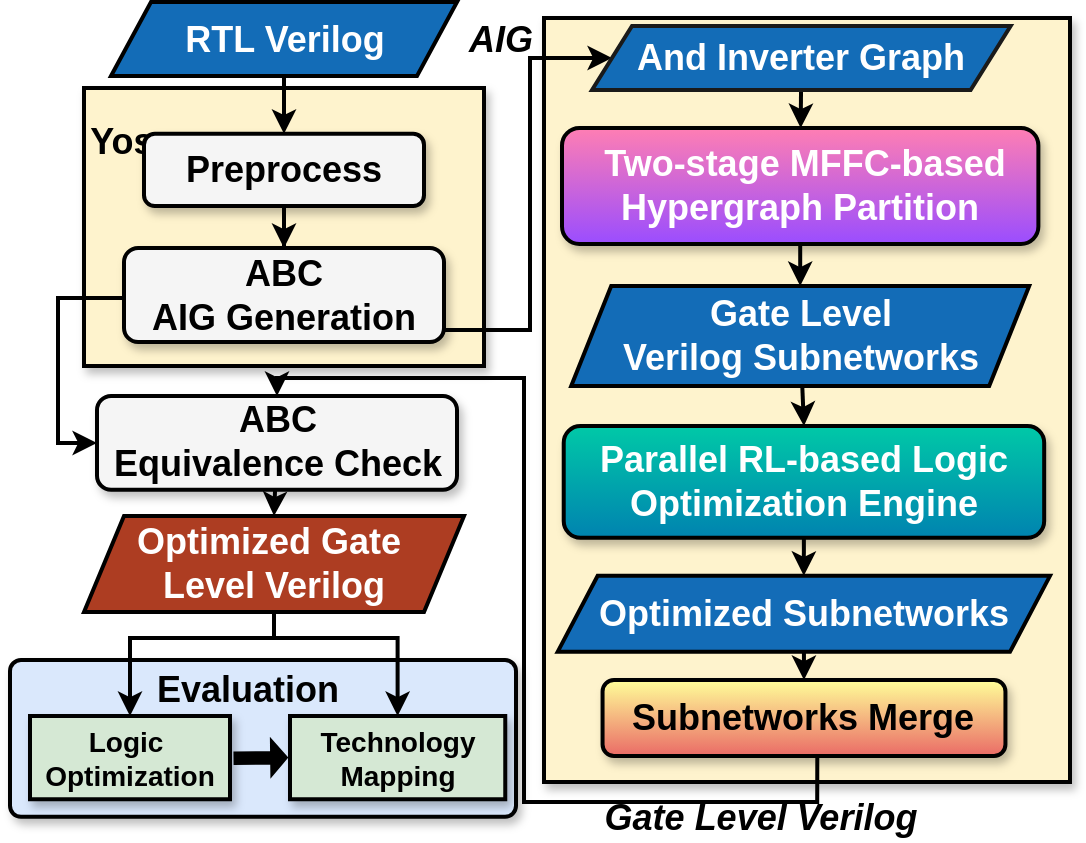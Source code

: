 <mxfile version="26.0.2">
  <diagram name="第 1 页" id="HAvIKgZ25yOHQbioZGKh">
    <mxGraphModel dx="2905" dy="1154" grid="1" gridSize="10" guides="1" tooltips="1" connect="1" arrows="1" fold="1" page="1" pageScale="1" pageWidth="580" pageHeight="420" math="0" shadow="0">
      <root>
        <mxCell id="0" />
        <mxCell id="1" parent="0" />
        <mxCell id="K8o_knn98EIP3ksldaXX-1" value="" style="rounded=1;whiteSpace=wrap;html=1;fillColor=#dae8fc;strokeColor=#000000;strokeWidth=2;shadow=1;arcSize=7;" parent="1" vertex="1">
          <mxGeometry x="-1710" y="-90" width="253" height="78.42" as="geometry" />
        </mxCell>
        <mxCell id="H0RHcH_2FTHYZ-mKpaNJ-111" value="" style="rounded=0;whiteSpace=wrap;html=1;fillColor=#fef3cd;strokeColor=#000000;strokeWidth=2;shadow=1;arcSize=7;textShadow=1;" parent="1" vertex="1">
          <mxGeometry x="-1443" y="-411" width="263" height="382" as="geometry" />
        </mxCell>
        <mxCell id="fzru5klA7RKhJBc94vuA-6" value="&lt;font style=&quot;font-size: 14px;&quot; face=&quot;Helvetica&quot;&gt;&lt;b style=&quot;&quot;&gt;Technology Mapping&lt;/b&gt;&lt;/font&gt;" style="shape=hexagon;perimeter=hexagonPerimeter2;whiteSpace=wrap;html=1;fixedSize=1;strokeColor=#000000;fillColor=#d5e8d4;strokeWidth=2;shadow=1;size=-8.63;" parent="1" vertex="1">
          <mxGeometry x="-1570" y="-62" width="107.63" height="41.6" as="geometry" />
        </mxCell>
        <mxCell id="-el-lTCZ7dYY3-WtjOfP-2" value="" style="rounded=0;whiteSpace=wrap;html=1;fillColor=#fef3cd;strokeColor=#000000;strokeWidth=2;shadow=1;arcSize=7;" parent="1" vertex="1">
          <mxGeometry x="-1673" y="-376" width="200" height="139" as="geometry" />
        </mxCell>
        <mxCell id="-el-lTCZ7dYY3-WtjOfP-6" value="" style="endArrow=classic;html=1;rounded=0;strokeWidth=2;entryX=0;entryY=0.5;entryDx=0;entryDy=0;edgeStyle=orthogonalEdgeStyle;exitX=1;exitY=0.5;exitDx=0;exitDy=0;" parent="1" source="H0RHcH_2FTHYZ-mKpaNJ-228" target="H0RHcH_2FTHYZ-mKpaNJ-187" edge="1">
          <mxGeometry width="50" height="50" relative="1" as="geometry">
            <mxPoint x="-1556" y="-173" as="sourcePoint" />
            <mxPoint x="-1105.21" y="-377.53" as="targetPoint" />
            <Array as="points">
              <mxPoint x="-1450" y="-255" />
              <mxPoint x="-1450" y="-391" />
            </Array>
          </mxGeometry>
        </mxCell>
        <mxCell id="-el-lTCZ7dYY3-WtjOfP-274" value="" style="endArrow=classic;html=1;rounded=0;strokeWidth=2;edgeStyle=orthogonalEdgeStyle;exitX=0.533;exitY=1.005;exitDx=0;exitDy=0;exitPerimeter=0;entryX=0.5;entryY=0;entryDx=0;entryDy=0;" parent="1" source="H0RHcH_2FTHYZ-mKpaNJ-75" target="H0RHcH_2FTHYZ-mKpaNJ-248" edge="1">
          <mxGeometry width="50" height="50" relative="1" as="geometry">
            <mxPoint x="-1178.059" y="234.245" as="sourcePoint" />
            <mxPoint x="-1573" y="-51" as="targetPoint" />
            <Array as="points">
              <mxPoint x="-1306" y="-19" />
              <mxPoint x="-1453" y="-19" />
              <mxPoint x="-1453" y="-231" />
              <mxPoint x="-1576" y="-231" />
            </Array>
          </mxGeometry>
        </mxCell>
        <mxCell id="-el-lTCZ7dYY3-WtjOfP-275" value="&lt;b style=&quot;&quot;&gt;&lt;font style=&quot;font-size: 18px;&quot;&gt;&lt;i style=&quot;&quot;&gt;AIG&amp;nbsp;&lt;/i&gt;&lt;/font&gt;&lt;/b&gt;" style="text;html=1;align=center;verticalAlign=middle;whiteSpace=wrap;rounded=0;" parent="1" vertex="1">
          <mxGeometry x="-1498.52" y="-405.0" width="74.12" height="10.15" as="geometry" />
        </mxCell>
        <mxCell id="H0RHcH_2FTHYZ-mKpaNJ-296" style="edgeStyle=orthogonalEdgeStyle;rounded=0;orthogonalLoop=1;jettySize=auto;html=1;entryX=0.5;entryY=0;entryDx=0;entryDy=0;strokeWidth=2;" parent="1" source="SU_nRj_41NOhbr6IneJR-1" target="H0RHcH_2FTHYZ-mKpaNJ-295" edge="1">
          <mxGeometry relative="1" as="geometry" />
        </mxCell>
        <mxCell id="SU_nRj_41NOhbr6IneJR-1" value="&lt;b style=&quot;&quot;&gt;&lt;font color=&quot;#ffffff&quot; style=&quot;font-size: 18px;&quot;&gt;RTL Verilog&lt;/font&gt;&lt;/b&gt;" style="shape=parallelogram;perimeter=parallelogramPerimeter;whiteSpace=wrap;html=1;fixedSize=1;fillColor=#136cb7;strokeColor=#000000;strokeWidth=2;" parent="1" vertex="1">
          <mxGeometry x="-1659.5" y="-419" width="173" height="37" as="geometry" />
        </mxCell>
        <mxCell id="SU_nRj_41NOhbr6IneJR-2" value="&lt;font style=&quot;font-size: 18px;&quot;&gt;&lt;b style=&quot;&quot;&gt;Yosys&lt;/b&gt;&lt;/font&gt;" style="text;html=1;align=center;verticalAlign=middle;whiteSpace=wrap;rounded=0;" parent="1" vertex="1">
          <mxGeometry x="-1674" y="-364" width="60" height="30" as="geometry" />
        </mxCell>
        <mxCell id="H0RHcH_2FTHYZ-mKpaNJ-75" value="&lt;b style=&quot;&quot;&gt;&lt;font style=&quot;font-size: 18px;&quot;&gt;Subnetworks Merge&lt;/font&gt;&lt;/b&gt;" style="rounded=1;whiteSpace=wrap;html=1;fillColor=#FFFF99;strokeColor=#000000;strokeWidth=2;shadow=1;container=0;gradientColor=#EA6B66;" parent="1" vertex="1">
          <mxGeometry x="-1413.72" y="-80" width="201.44" height="38" as="geometry" />
        </mxCell>
        <mxCell id="MAslqFbUonPrWmBKUDa1-5" style="rounded=0;orthogonalLoop=1;jettySize=auto;html=1;entryX=0.5;entryY=0;entryDx=0;entryDy=0;strokeWidth=2;" parent="1" source="H0RHcH_2FTHYZ-mKpaNJ-73" target="H0RHcH_2FTHYZ-mKpaNJ-189" edge="1">
          <mxGeometry relative="1" as="geometry" />
        </mxCell>
        <mxCell id="H0RHcH_2FTHYZ-mKpaNJ-73" value="&lt;b style=&quot;&quot;&gt;&lt;font style=&quot;font-size: 18px;&quot;&gt;&amp;nbsp;Two-stage MFFC-based Hypergraph Partition&lt;/font&gt;&lt;/b&gt;" style="rounded=1;whiteSpace=wrap;html=1;fillColor=#FF7EB3;strokeColor=#000000;strokeWidth=2;shadow=1;container=0;fontColor=#ffffff;gradientColor=#9A4DFF;" parent="1" vertex="1">
          <mxGeometry x="-1434" y="-356" width="238.19" height="58" as="geometry" />
        </mxCell>
        <mxCell id="MAslqFbUonPrWmBKUDa1-4" style="rounded=0;orthogonalLoop=1;jettySize=auto;html=1;strokeWidth=2;" parent="1" source="H0RHcH_2FTHYZ-mKpaNJ-187" target="H0RHcH_2FTHYZ-mKpaNJ-73" edge="1">
          <mxGeometry relative="1" as="geometry" />
        </mxCell>
        <mxCell id="H0RHcH_2FTHYZ-mKpaNJ-187" value="&lt;b style=&quot;&quot;&gt;&lt;font style=&quot;font-size: 18px;&quot; color=&quot;#ffffff&quot;&gt;And Inverter Graph&lt;/font&gt;&lt;/b&gt;" style="shape=parallelogram;perimeter=parallelogramPerimeter;whiteSpace=wrap;html=1;fixedSize=1;fillColor=#136cb7;strokeColor=#1A1A1A;strokeWidth=2;" parent="1" vertex="1">
          <mxGeometry x="-1419" y="-407" width="209.31" height="32" as="geometry" />
        </mxCell>
        <mxCell id="MAslqFbUonPrWmBKUDa1-6" style="rounded=0;orthogonalLoop=1;jettySize=auto;html=1;entryX=0.5;entryY=0;entryDx=0;entryDy=0;strokeWidth=2;" parent="1" source="H0RHcH_2FTHYZ-mKpaNJ-189" target="MAslqFbUonPrWmBKUDa1-2" edge="1">
          <mxGeometry relative="1" as="geometry" />
        </mxCell>
        <mxCell id="H0RHcH_2FTHYZ-mKpaNJ-189" value="&lt;div&gt;&lt;font style=&quot;font-size: 18px;&quot;&gt;&lt;b&gt;&lt;font style=&quot;&quot;&gt;Gate Level Verilog&lt;/font&gt;&lt;/b&gt;&lt;b style=&quot;background-color: initial;&quot;&gt;&lt;font style=&quot;&quot;&gt;&amp;nbsp;Subnetworks&lt;/font&gt;&lt;/b&gt;&lt;/font&gt;&lt;/div&gt;" style="shape=parallelogram;perimeter=parallelogramPerimeter;whiteSpace=wrap;html=1;fixedSize=1;fillColor=#136cb7;strokeColor=#000000;strokeWidth=2;fontColor=#ffffff;" parent="1" vertex="1">
          <mxGeometry x="-1429.4" y="-277" width="229" height="50" as="geometry" />
        </mxCell>
        <mxCell id="MAslqFbUonPrWmBKUDa1-8" style="rounded=0;orthogonalLoop=1;jettySize=auto;html=1;entryX=0.5;entryY=0;entryDx=0;entryDy=0;strokeWidth=2;" parent="1" source="H0RHcH_2FTHYZ-mKpaNJ-190" target="H0RHcH_2FTHYZ-mKpaNJ-75" edge="1">
          <mxGeometry relative="1" as="geometry" />
        </mxCell>
        <mxCell id="H0RHcH_2FTHYZ-mKpaNJ-190" value="&lt;div&gt;&lt;b style=&quot;&quot;&gt;&lt;font style=&quot;font-size: 18px;&quot; color=&quot;#ffffff&quot;&gt;Optimized Subnetworks&lt;/font&gt;&lt;/b&gt;&lt;br&gt;&lt;/div&gt;" style="shape=parallelogram;perimeter=parallelogramPerimeter;whiteSpace=wrap;html=1;fixedSize=1;fillColor=#136CB7;strokeColor=#000000;strokeWidth=2;" parent="1" vertex="1">
          <mxGeometry x="-1436.18" y="-132.09" width="246.18" height="38" as="geometry" />
        </mxCell>
        <mxCell id="MAslqFbUonPrWmBKUDa1-9" style="edgeStyle=orthogonalEdgeStyle;rounded=0;orthogonalLoop=1;jettySize=auto;html=1;entryX=0;entryY=0.5;entryDx=0;entryDy=0;strokeWidth=2;" parent="1" target="H0RHcH_2FTHYZ-mKpaNJ-248" edge="1">
          <mxGeometry relative="1" as="geometry">
            <Array as="points">
              <mxPoint x="-1686" y="-271" />
              <mxPoint x="-1686" y="-198" />
            </Array>
            <mxPoint x="-1653" y="-271" as="sourcePoint" />
            <mxPoint x="-1666.5" y="-220.545" as="targetPoint" />
          </mxGeometry>
        </mxCell>
        <mxCell id="H0RHcH_2FTHYZ-mKpaNJ-228" value="&lt;div&gt;&lt;font style=&quot;font-size: 18px;&quot;&gt;&lt;b style=&quot;&quot;&gt;ABC&lt;/b&gt;&lt;/font&gt;&lt;/div&gt;&lt;font style=&quot;font-size: 18px;&quot;&gt;&lt;b style=&quot;&quot;&gt;AIG Generation&lt;/b&gt;&lt;/font&gt;" style="rounded=1;whiteSpace=wrap;html=1;fillColor=#F5F5F5;strokeColor=#000000;strokeWidth=2;shadow=1;" parent="1" vertex="1">
          <mxGeometry x="-1653" y="-296" width="160" height="47" as="geometry" />
        </mxCell>
        <mxCell id="H0RHcH_2FTHYZ-mKpaNJ-237" value="&lt;b style=&quot;&quot;&gt;&lt;font style=&quot;font-size: 18px;&quot;&gt;&lt;i style=&quot;&quot;&gt;Gate Level Verilog&amp;nbsp;&lt;/i&gt;&lt;/font&gt;&lt;/b&gt;" style="text;html=1;align=center;verticalAlign=middle;whiteSpace=wrap;rounded=0;" parent="1" vertex="1">
          <mxGeometry x="-1435.37" y="-16.07" width="205.88" height="10.15" as="geometry" />
        </mxCell>
        <mxCell id="H0RHcH_2FTHYZ-mKpaNJ-253" style="rounded=0;orthogonalLoop=1;jettySize=auto;html=1;entryX=0.5;entryY=0;entryDx=0;entryDy=0;strokeWidth=2;" parent="1" source="H0RHcH_2FTHYZ-mKpaNJ-248" target="H0RHcH_2FTHYZ-mKpaNJ-252" edge="1">
          <mxGeometry relative="1" as="geometry" />
        </mxCell>
        <mxCell id="H0RHcH_2FTHYZ-mKpaNJ-248" value="&lt;font color=&quot;#000000&quot; style=&quot;font-size: 18px;&quot;&gt;&lt;b style=&quot;&quot;&gt;ABC&lt;/b&gt;&lt;/font&gt;&lt;div&gt;&lt;b style=&quot;&quot;&gt;&lt;font color=&quot;#000000&quot; style=&quot;font-size: 18px;&quot;&gt;Equivalence Check&lt;/font&gt;&lt;/b&gt;&lt;/div&gt;" style="rounded=1;whiteSpace=wrap;html=1;fillColor=#F5F5F5;strokeColor=#000000;strokeWidth=2;shadow=1;fontColor=#ffffff;" parent="1" vertex="1">
          <mxGeometry x="-1666.5" y="-222" width="180" height="46.91" as="geometry" />
        </mxCell>
        <mxCell id="H0RHcH_2FTHYZ-mKpaNJ-256" style="edgeStyle=orthogonalEdgeStyle;rounded=0;orthogonalLoop=1;jettySize=auto;html=1;entryX=0.5;entryY=0;entryDx=0;entryDy=0;strokeWidth=2;exitX=0.5;exitY=1;exitDx=0;exitDy=0;" parent="1" source="H0RHcH_2FTHYZ-mKpaNJ-252" target="H0RHcH_2FTHYZ-mKpaNJ-255" edge="1">
          <mxGeometry relative="1" as="geometry">
            <mxPoint x="-1578" y="-114" as="sourcePoint" />
            <Array as="points">
              <mxPoint x="-1578" y="-101" />
              <mxPoint x="-1650" y="-101" />
            </Array>
          </mxGeometry>
        </mxCell>
        <mxCell id="H0RHcH_2FTHYZ-mKpaNJ-257" style="edgeStyle=orthogonalEdgeStyle;rounded=0;orthogonalLoop=1;jettySize=auto;html=1;entryX=0.5;entryY=0;entryDx=0;entryDy=0;strokeWidth=2;exitX=0.5;exitY=1;exitDx=0;exitDy=0;" parent="1" source="H0RHcH_2FTHYZ-mKpaNJ-252" target="fzru5klA7RKhJBc94vuA-6" edge="1">
          <mxGeometry relative="1" as="geometry">
            <mxPoint x="-1573" y="-102" as="sourcePoint" />
            <Array as="points">
              <mxPoint x="-1578" y="-101" />
              <mxPoint x="-1516" y="-101" />
            </Array>
          </mxGeometry>
        </mxCell>
        <mxCell id="H0RHcH_2FTHYZ-mKpaNJ-252" value="&lt;b style=&quot;&quot;&gt;&lt;font style=&quot;font-size: 18px;&quot;&gt;Optimized Gate&amp;nbsp;&lt;/font&gt;&lt;/b&gt;&lt;div&gt;&lt;b style=&quot;&quot;&gt;&lt;font style=&quot;font-size: 18px;&quot;&gt;Level Verilog&lt;/font&gt;&lt;/b&gt;&lt;/div&gt;" style="shape=parallelogram;perimeter=parallelogramPerimeter;whiteSpace=wrap;html=1;fixedSize=1;fillColor=#AD3D22;strokeColor=#000000;strokeWidth=2;fontColor=#ffffff;" parent="1" vertex="1">
          <mxGeometry x="-1673" y="-162" width="190" height="48" as="geometry" />
        </mxCell>
        <mxCell id="H0RHcH_2FTHYZ-mKpaNJ-255" value="&lt;b style=&quot;&quot;&gt;&lt;font style=&quot;font-size: 14px;&quot;&gt;Logic&amp;nbsp;&lt;/font&gt;&lt;/b&gt;&lt;div&gt;&lt;b style=&quot;&quot;&gt;&lt;font style=&quot;font-size: 14px;&quot;&gt;Optimization&lt;/font&gt;&lt;/b&gt;&lt;/div&gt;" style="shape=hexagon;perimeter=hexagonPerimeter2;whiteSpace=wrap;html=1;fixedSize=1;strokeColor=#000000;fillColor=#d5e8d4;strokeWidth=2;shadow=1;size=-20;" parent="1" vertex="1">
          <mxGeometry x="-1700" y="-62" width="100" height="41.6" as="geometry" />
        </mxCell>
        <mxCell id="H0RHcH_2FTHYZ-mKpaNJ-298" style="edgeStyle=orthogonalEdgeStyle;rounded=0;orthogonalLoop=1;jettySize=auto;html=1;entryX=0.5;entryY=0;entryDx=0;entryDy=0;strokeWidth=2;" parent="1" source="H0RHcH_2FTHYZ-mKpaNJ-295" target="H0RHcH_2FTHYZ-mKpaNJ-228" edge="1">
          <mxGeometry relative="1" as="geometry" />
        </mxCell>
        <mxCell id="H0RHcH_2FTHYZ-mKpaNJ-295" value="&lt;font color=&quot;#000000&quot; style=&quot;font-size: 18px;&quot;&gt;&lt;b style=&quot;&quot;&gt;Preprocess&lt;/b&gt;&lt;/font&gt;" style="rounded=1;whiteSpace=wrap;html=1;fillColor=#f5f5f5;strokeColor=#000000;strokeWidth=2;shadow=1;fontColor=#333333;" parent="1" vertex="1">
          <mxGeometry x="-1643" y="-353.08" width="140" height="36.08" as="geometry" />
        </mxCell>
        <mxCell id="MAslqFbUonPrWmBKUDa1-7" style="rounded=0;orthogonalLoop=1;jettySize=auto;html=1;entryX=0.5;entryY=0;entryDx=0;entryDy=0;strokeWidth=2;" parent="1" source="MAslqFbUonPrWmBKUDa1-2" target="H0RHcH_2FTHYZ-mKpaNJ-190" edge="1">
          <mxGeometry relative="1" as="geometry" />
        </mxCell>
        <mxCell id="MAslqFbUonPrWmBKUDa1-2" value="&lt;b style=&quot;&quot;&gt;&lt;font style=&quot;font-size: 18px;&quot;&gt;Parallel RL-based Logic Optimization Engine&lt;/font&gt;&lt;/b&gt;" style="rounded=1;whiteSpace=wrap;html=1;fillColor=#00C9A7;fontColor=#ffffff;strokeColor=#000000;strokeWidth=2;shadow=1;container=0;gradientColor=#0083B0;" parent="1" vertex="1">
          <mxGeometry x="-1433.14" y="-207" width="240.23" height="55.91" as="geometry" />
        </mxCell>
        <mxCell id="K8o_knn98EIP3ksldaXX-2" value="&lt;font style=&quot;font-size: 18px;&quot;&gt;&lt;b style=&quot;&quot;&gt;Evaluation&lt;/b&gt;&lt;/font&gt;" style="text;html=1;align=center;verticalAlign=middle;whiteSpace=wrap;rounded=0;" parent="1" vertex="1">
          <mxGeometry x="-1646.5" y="-90.0" width="110" height="30" as="geometry" />
        </mxCell>
        <mxCell id="62UyynMtkS6ZHwkSjRyR-1" value="" style="shape=flexArrow;endArrow=classic;html=1;rounded=0;entryX=0;entryY=0.5;entryDx=0;entryDy=0;exitX=1.019;exitY=0.604;exitDx=0;exitDy=0;exitPerimeter=0;endWidth=11.565;endSize=2.31;width=5.714;fillColor=#000000;" parent="1" edge="1">
          <mxGeometry width="50" height="50" relative="1" as="geometry">
            <mxPoint x="-1598.24" y="-40.844" as="sourcePoint" />
            <mxPoint x="-1571" y="-41.2" as="targetPoint" />
          </mxGeometry>
        </mxCell>
      </root>
    </mxGraphModel>
  </diagram>
</mxfile>
